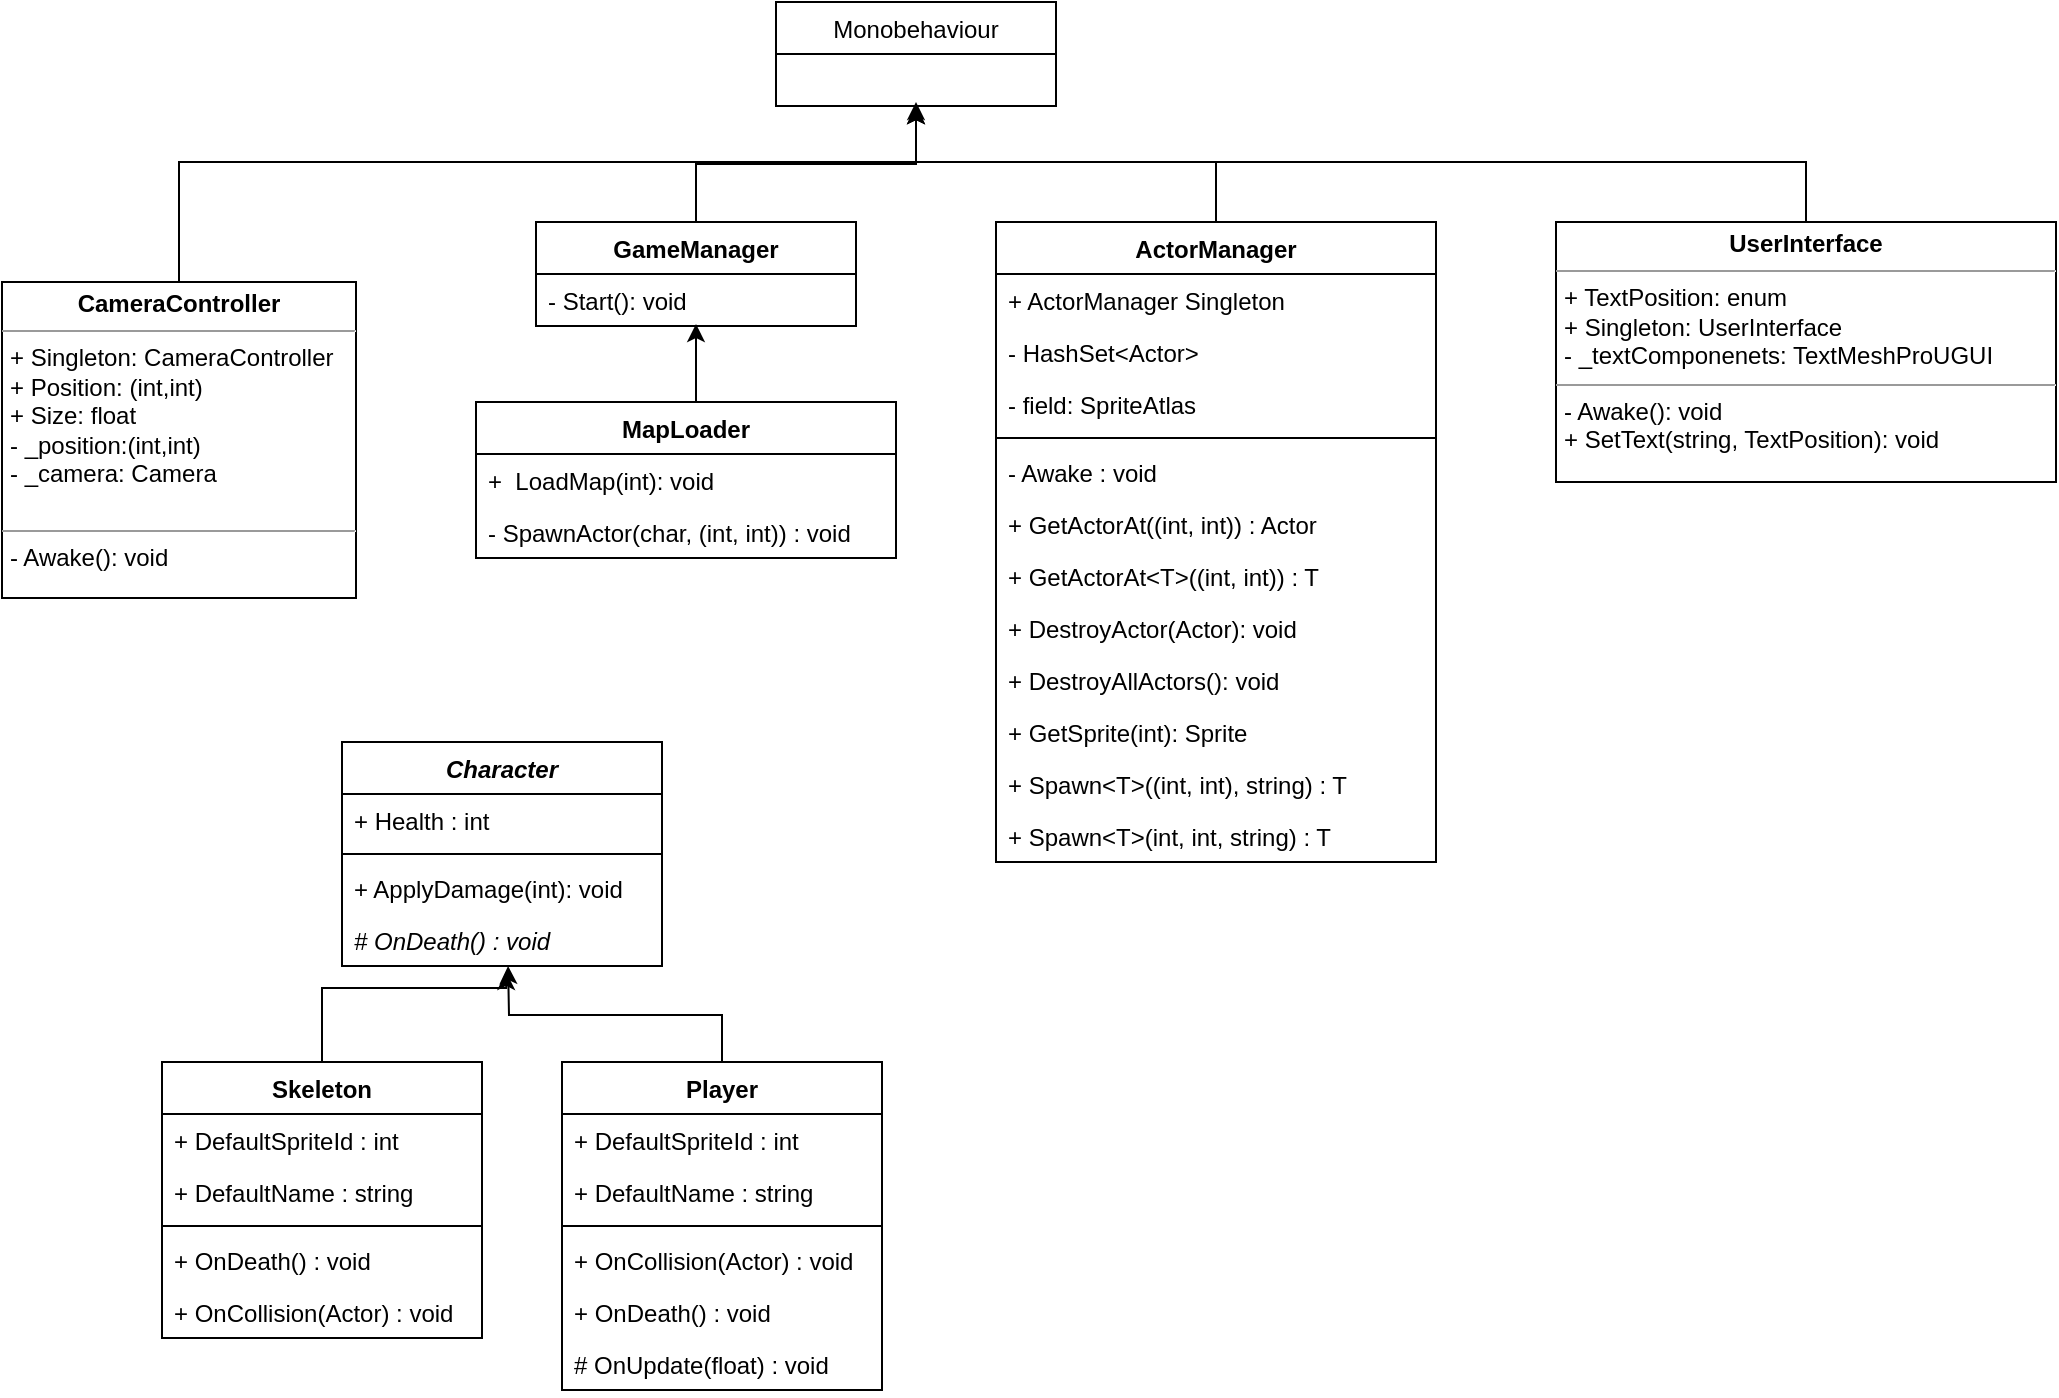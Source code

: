 <mxfile version="16.5.2" type="device"><diagram id="NPIlLK_djO8IKwcjyowy" name="Page-1"><mxGraphModel dx="2249" dy="772" grid="1" gridSize="10" guides="1" tooltips="1" connect="1" arrows="1" fold="1" page="1" pageScale="1" pageWidth="827" pageHeight="1169" math="0" shadow="0"><root><mxCell id="0"/><mxCell id="1" parent="0"/><mxCell id="Y-Rcbxi7EnI5lP7tNdnK-41" style="edgeStyle=orthogonalEdgeStyle;rounded=0;orthogonalLoop=1;jettySize=auto;html=1;exitX=0.5;exitY=0;exitDx=0;exitDy=0;entryX=0.5;entryY=1;entryDx=0;entryDy=0;endArrow=classic;endFill=1;" parent="1" source="Y-Rcbxi7EnI5lP7tNdnK-1" target="Y-Rcbxi7EnI5lP7tNdnK-17" edge="1"><mxGeometry relative="1" as="geometry"/></mxCell><mxCell id="Y-Rcbxi7EnI5lP7tNdnK-1" value="GameManager" style="swimlane;fontStyle=1;align=center;verticalAlign=top;childLayout=stackLayout;horizontal=1;startSize=26;horizontalStack=0;resizeParent=1;resizeParentMax=0;resizeLast=0;collapsible=1;marginBottom=0;" parent="1" vertex="1"><mxGeometry x="240" y="110" width="160" height="52" as="geometry"/></mxCell><mxCell id="Y-Rcbxi7EnI5lP7tNdnK-4" value="- Start(): void" style="text;strokeColor=none;fillColor=none;align=left;verticalAlign=top;spacingLeft=4;spacingRight=4;overflow=hidden;rotatable=0;points=[[0,0.5],[1,0.5]];portConstraint=eastwest;" parent="Y-Rcbxi7EnI5lP7tNdnK-1" vertex="1"><mxGeometry y="26" width="160" height="26" as="geometry"/></mxCell><mxCell id="Y-Rcbxi7EnI5lP7tNdnK-49" style="edgeStyle=orthogonalEdgeStyle;rounded=0;orthogonalLoop=1;jettySize=auto;html=1;exitX=0.5;exitY=0;exitDx=0;exitDy=0;entryX=0.5;entryY=0.962;entryDx=0;entryDy=0;entryPerimeter=0;endArrow=classic;endFill=1;" parent="1" source="Y-Rcbxi7EnI5lP7tNdnK-5" target="Y-Rcbxi7EnI5lP7tNdnK-4" edge="1"><mxGeometry relative="1" as="geometry"/></mxCell><mxCell id="Y-Rcbxi7EnI5lP7tNdnK-5" value="MapLoader" style="swimlane;fontStyle=1;align=center;verticalAlign=top;childLayout=stackLayout;horizontal=1;startSize=26;horizontalStack=0;resizeParent=1;resizeParentMax=0;resizeLast=0;collapsible=1;marginBottom=0;" parent="1" vertex="1"><mxGeometry x="210" y="200" width="210" height="78" as="geometry"/></mxCell><mxCell id="Y-Rcbxi7EnI5lP7tNdnK-8" value="+  LoadMap(int): void&#xA;" style="text;strokeColor=none;fillColor=none;align=left;verticalAlign=top;spacingLeft=4;spacingRight=4;overflow=hidden;rotatable=0;points=[[0,0.5],[1,0.5]];portConstraint=eastwest;" parent="Y-Rcbxi7EnI5lP7tNdnK-5" vertex="1"><mxGeometry y="26" width="210" height="26" as="geometry"/></mxCell><mxCell id="Y-Rcbxi7EnI5lP7tNdnK-9" value="- SpawnActor(char, (int, int)) : void" style="text;strokeColor=none;fillColor=none;align=left;verticalAlign=top;spacingLeft=4;spacingRight=4;overflow=hidden;rotatable=0;points=[[0,0.5],[1,0.5]];portConstraint=eastwest;" parent="Y-Rcbxi7EnI5lP7tNdnK-5" vertex="1"><mxGeometry y="52" width="210" height="26" as="geometry"/></mxCell><mxCell id="Y-Rcbxi7EnI5lP7tNdnK-40" style="edgeStyle=orthogonalEdgeStyle;rounded=0;orthogonalLoop=1;jettySize=auto;html=1;exitX=0.5;exitY=0;exitDx=0;exitDy=0;endArrow=classic;endFill=1;" parent="1" source="Y-Rcbxi7EnI5lP7tNdnK-11" edge="1"><mxGeometry relative="1" as="geometry"><mxPoint x="430" y="50" as="targetPoint"/><Array as="points"><mxPoint x="580" y="80"/><mxPoint x="430" y="80"/></Array></mxGeometry></mxCell><mxCell id="Y-Rcbxi7EnI5lP7tNdnK-11" value="ActorManager" style="swimlane;fontStyle=1;align=center;verticalAlign=top;childLayout=stackLayout;horizontal=1;startSize=26;horizontalStack=0;resizeParent=1;resizeParentMax=0;resizeLast=0;collapsible=1;marginBottom=0;" parent="1" vertex="1"><mxGeometry x="470" y="110" width="220" height="320" as="geometry"/></mxCell><mxCell id="Y-Rcbxi7EnI5lP7tNdnK-15" value="+ ActorManager Singleton" style="text;strokeColor=none;fillColor=none;align=left;verticalAlign=top;spacingLeft=4;spacingRight=4;overflow=hidden;rotatable=0;points=[[0,0.5],[1,0.5]];portConstraint=eastwest;" parent="Y-Rcbxi7EnI5lP7tNdnK-11" vertex="1"><mxGeometry y="26" width="220" height="26" as="geometry"/></mxCell><mxCell id="Y-Rcbxi7EnI5lP7tNdnK-16" value="- HashSet&lt;Actor&gt;" style="text;strokeColor=none;fillColor=none;align=left;verticalAlign=top;spacingLeft=4;spacingRight=4;overflow=hidden;rotatable=0;points=[[0,0.5],[1,0.5]];portConstraint=eastwest;" parent="Y-Rcbxi7EnI5lP7tNdnK-11" vertex="1"><mxGeometry y="52" width="220" height="26" as="geometry"/></mxCell><mxCell id="Y-Rcbxi7EnI5lP7tNdnK-12" value="- field: SpriteAtlas" style="text;strokeColor=none;fillColor=none;align=left;verticalAlign=top;spacingLeft=4;spacingRight=4;overflow=hidden;rotatable=0;points=[[0,0.5],[1,0.5]];portConstraint=eastwest;" parent="Y-Rcbxi7EnI5lP7tNdnK-11" vertex="1"><mxGeometry y="78" width="220" height="26" as="geometry"/></mxCell><mxCell id="Y-Rcbxi7EnI5lP7tNdnK-13" value="" style="line;strokeWidth=1;fillColor=none;align=left;verticalAlign=middle;spacingTop=-1;spacingLeft=3;spacingRight=3;rotatable=0;labelPosition=right;points=[];portConstraint=eastwest;" parent="Y-Rcbxi7EnI5lP7tNdnK-11" vertex="1"><mxGeometry y="104" width="220" height="8" as="geometry"/></mxCell><mxCell id="Y-Rcbxi7EnI5lP7tNdnK-14" value="- Awake : void" style="text;strokeColor=none;fillColor=none;align=left;verticalAlign=top;spacingLeft=4;spacingRight=4;overflow=hidden;rotatable=0;points=[[0,0.5],[1,0.5]];portConstraint=eastwest;" parent="Y-Rcbxi7EnI5lP7tNdnK-11" vertex="1"><mxGeometry y="112" width="220" height="26" as="geometry"/></mxCell><mxCell id="Y-Rcbxi7EnI5lP7tNdnK-21" value="+ GetActorAt((int, int)) : Actor" style="text;strokeColor=none;fillColor=none;align=left;verticalAlign=top;spacingLeft=4;spacingRight=4;overflow=hidden;rotatable=0;points=[[0,0.5],[1,0.5]];portConstraint=eastwest;" parent="Y-Rcbxi7EnI5lP7tNdnK-11" vertex="1"><mxGeometry y="138" width="220" height="26" as="geometry"/></mxCell><mxCell id="Y-Rcbxi7EnI5lP7tNdnK-22" value="+ GetActorAt&lt;T&gt;((int, int)) : T" style="text;strokeColor=none;fillColor=none;align=left;verticalAlign=top;spacingLeft=4;spacingRight=4;overflow=hidden;rotatable=0;points=[[0,0.5],[1,0.5]];portConstraint=eastwest;" parent="Y-Rcbxi7EnI5lP7tNdnK-11" vertex="1"><mxGeometry y="164" width="220" height="26" as="geometry"/></mxCell><mxCell id="Y-Rcbxi7EnI5lP7tNdnK-23" value="+ DestroyActor(Actor): void" style="text;strokeColor=none;fillColor=none;align=left;verticalAlign=top;spacingLeft=4;spacingRight=4;overflow=hidden;rotatable=0;points=[[0,0.5],[1,0.5]];portConstraint=eastwest;" parent="Y-Rcbxi7EnI5lP7tNdnK-11" vertex="1"><mxGeometry y="190" width="220" height="26" as="geometry"/></mxCell><mxCell id="Y-Rcbxi7EnI5lP7tNdnK-24" value="+ DestroyAllActors(): void" style="text;strokeColor=none;fillColor=none;align=left;verticalAlign=top;spacingLeft=4;spacingRight=4;overflow=hidden;rotatable=0;points=[[0,0.5],[1,0.5]];portConstraint=eastwest;" parent="Y-Rcbxi7EnI5lP7tNdnK-11" vertex="1"><mxGeometry y="216" width="220" height="26" as="geometry"/></mxCell><mxCell id="Y-Rcbxi7EnI5lP7tNdnK-25" value="+ GetSprite(int): Sprite" style="text;strokeColor=none;fillColor=none;align=left;verticalAlign=top;spacingLeft=4;spacingRight=4;overflow=hidden;rotatable=0;points=[[0,0.5],[1,0.5]];portConstraint=eastwest;" parent="Y-Rcbxi7EnI5lP7tNdnK-11" vertex="1"><mxGeometry y="242" width="220" height="26" as="geometry"/></mxCell><mxCell id="Y-Rcbxi7EnI5lP7tNdnK-27" value="+ Spawn&lt;T&gt;((int, int), string) : T" style="text;strokeColor=none;fillColor=none;align=left;verticalAlign=top;spacingLeft=4;spacingRight=4;overflow=hidden;rotatable=0;points=[[0,0.5],[1,0.5]];portConstraint=eastwest;" parent="Y-Rcbxi7EnI5lP7tNdnK-11" vertex="1"><mxGeometry y="268" width="220" height="26" as="geometry"/></mxCell><mxCell id="Y-Rcbxi7EnI5lP7tNdnK-29" value="+ Spawn&lt;T&gt;(int, int, string) : T" style="text;strokeColor=none;fillColor=none;align=left;verticalAlign=top;spacingLeft=4;spacingRight=4;overflow=hidden;rotatable=0;points=[[0,0.5],[1,0.5]];portConstraint=eastwest;" parent="Y-Rcbxi7EnI5lP7tNdnK-11" vertex="1"><mxGeometry y="294" width="220" height="26" as="geometry"/></mxCell><mxCell id="Y-Rcbxi7EnI5lP7tNdnK-17" value="Monobehaviour" style="swimlane;fontStyle=0;childLayout=stackLayout;horizontal=1;startSize=26;fillColor=none;horizontalStack=0;resizeParent=1;resizeParentMax=0;resizeLast=0;collapsible=1;marginBottom=0;" parent="1" vertex="1"><mxGeometry x="360" width="140" height="52" as="geometry"/></mxCell><mxCell id="Y-Rcbxi7EnI5lP7tNdnK-38" style="edgeStyle=orthogonalEdgeStyle;rounded=0;orthogonalLoop=1;jettySize=auto;html=1;exitX=0.5;exitY=0;exitDx=0;exitDy=0;entryX=0.5;entryY=1;entryDx=0;entryDy=0;endArrow=classic;endFill=1;" parent="1" source="F_jWcHwLa_KcKl64AkQ--5" target="Y-Rcbxi7EnI5lP7tNdnK-17" edge="1"><mxGeometry relative="1" as="geometry"><mxPoint x="130" y="110" as="sourcePoint"/><Array as="points"><mxPoint x="62" y="80"/><mxPoint x="430" y="80"/></Array></mxGeometry></mxCell><mxCell id="Y-Rcbxi7EnI5lP7tNdnK-50" value="Character" style="swimlane;fontStyle=3;align=center;verticalAlign=top;childLayout=stackLayout;horizontal=1;startSize=26;horizontalStack=0;resizeParent=1;resizeParentMax=0;resizeLast=0;collapsible=1;marginBottom=0;" parent="1" vertex="1"><mxGeometry x="143" y="370" width="160" height="112" as="geometry"/></mxCell><mxCell id="Y-Rcbxi7EnI5lP7tNdnK-59" value="+ Health : int" style="text;strokeColor=none;fillColor=none;align=left;verticalAlign=top;spacingLeft=4;spacingRight=4;overflow=hidden;rotatable=0;points=[[0,0.5],[1,0.5]];portConstraint=eastwest;" parent="Y-Rcbxi7EnI5lP7tNdnK-50" vertex="1"><mxGeometry y="26" width="160" height="26" as="geometry"/></mxCell><mxCell id="Y-Rcbxi7EnI5lP7tNdnK-52" value="" style="line;strokeWidth=1;fillColor=none;align=left;verticalAlign=middle;spacingTop=-1;spacingLeft=3;spacingRight=3;rotatable=0;labelPosition=right;points=[];portConstraint=eastwest;" parent="Y-Rcbxi7EnI5lP7tNdnK-50" vertex="1"><mxGeometry y="52" width="160" height="8" as="geometry"/></mxCell><mxCell id="Y-Rcbxi7EnI5lP7tNdnK-61" value="+ ApplyDamage(int): void" style="text;strokeColor=none;fillColor=none;align=left;verticalAlign=top;spacingLeft=4;spacingRight=4;overflow=hidden;rotatable=0;points=[[0,0.5],[1,0.5]];portConstraint=eastwest;" parent="Y-Rcbxi7EnI5lP7tNdnK-50" vertex="1"><mxGeometry y="60" width="160" height="26" as="geometry"/></mxCell><mxCell id="Y-Rcbxi7EnI5lP7tNdnK-68" value="# OnDeath() : void" style="text;strokeColor=none;fillColor=none;align=left;verticalAlign=top;spacingLeft=4;spacingRight=4;overflow=hidden;rotatable=0;points=[[0,0.5],[1,0.5]];portConstraint=eastwest;fontStyle=2" parent="Y-Rcbxi7EnI5lP7tNdnK-50" vertex="1"><mxGeometry y="86" width="160" height="26" as="geometry"/></mxCell><mxCell id="Y-Rcbxi7EnI5lP7tNdnK-67" style="edgeStyle=orthogonalEdgeStyle;rounded=0;orthogonalLoop=1;jettySize=auto;html=1;exitX=0.5;exitY=0;exitDx=0;exitDy=0;entryX=0.519;entryY=1;entryDx=0;entryDy=0;entryPerimeter=0;endArrow=classic;endFill=1;" parent="1" source="Y-Rcbxi7EnI5lP7tNdnK-58" edge="1"><mxGeometry relative="1" as="geometry"><mxPoint x="226.04" y="482" as="targetPoint"/></mxGeometry></mxCell><mxCell id="Y-Rcbxi7EnI5lP7tNdnK-58" value="Player" style="swimlane;fontStyle=1;align=center;verticalAlign=top;childLayout=stackLayout;horizontal=1;startSize=26;horizontalStack=0;resizeParent=1;resizeParentMax=0;resizeLast=0;collapsible=1;marginBottom=0;" parent="1" vertex="1"><mxGeometry x="253" y="530" width="160" height="164" as="geometry"/></mxCell><mxCell id="Y-Rcbxi7EnI5lP7tNdnK-72" value="+ DefaultSpriteId : int" style="text;strokeColor=none;fillColor=none;align=left;verticalAlign=top;spacingLeft=4;spacingRight=4;overflow=hidden;rotatable=0;points=[[0,0.5],[1,0.5]];portConstraint=eastwest;" parent="Y-Rcbxi7EnI5lP7tNdnK-58" vertex="1"><mxGeometry y="26" width="160" height="26" as="geometry"/></mxCell><mxCell id="Y-Rcbxi7EnI5lP7tNdnK-73" value="+ DefaultName : string" style="text;strokeColor=none;fillColor=none;align=left;verticalAlign=top;spacingLeft=4;spacingRight=4;overflow=hidden;rotatable=0;points=[[0,0.5],[1,0.5]];portConstraint=eastwest;" parent="Y-Rcbxi7EnI5lP7tNdnK-58" vertex="1"><mxGeometry y="52" width="160" height="26" as="geometry"/></mxCell><mxCell id="Y-Rcbxi7EnI5lP7tNdnK-60" value="" style="line;strokeWidth=1;fillColor=none;align=left;verticalAlign=middle;spacingTop=-1;spacingLeft=3;spacingRight=3;rotatable=0;labelPosition=right;points=[];portConstraint=eastwest;" parent="Y-Rcbxi7EnI5lP7tNdnK-58" vertex="1"><mxGeometry y="78" width="160" height="8" as="geometry"/></mxCell><mxCell id="Y-Rcbxi7EnI5lP7tNdnK-75" value="+ OnCollision(Actor) : void" style="text;strokeColor=none;fillColor=none;align=left;verticalAlign=top;spacingLeft=4;spacingRight=4;overflow=hidden;rotatable=0;points=[[0,0.5],[1,0.5]];portConstraint=eastwest;" parent="Y-Rcbxi7EnI5lP7tNdnK-58" vertex="1"><mxGeometry y="86" width="160" height="26" as="geometry"/></mxCell><mxCell id="Y-Rcbxi7EnI5lP7tNdnK-74" value="+ OnDeath() : void&#xA;" style="text;strokeColor=none;fillColor=none;align=left;verticalAlign=top;spacingLeft=4;spacingRight=4;overflow=hidden;rotatable=0;points=[[0,0.5],[1,0.5]];portConstraint=eastwest;" parent="Y-Rcbxi7EnI5lP7tNdnK-58" vertex="1"><mxGeometry y="112" width="160" height="26" as="geometry"/></mxCell><mxCell id="Y-Rcbxi7EnI5lP7tNdnK-71" value="# OnUpdate(float) : void" style="text;strokeColor=none;fillColor=none;align=left;verticalAlign=top;spacingLeft=4;spacingRight=4;overflow=hidden;rotatable=0;points=[[0,0.5],[1,0.5]];portConstraint=eastwest;" parent="Y-Rcbxi7EnI5lP7tNdnK-58" vertex="1"><mxGeometry y="138" width="160" height="26" as="geometry"/></mxCell><mxCell id="Y-Rcbxi7EnI5lP7tNdnK-66" style="edgeStyle=orthogonalEdgeStyle;rounded=0;orthogonalLoop=1;jettySize=auto;html=1;exitX=0.5;exitY=0;exitDx=0;exitDy=0;entryX=0.513;entryY=1.115;entryDx=0;entryDy=0;entryPerimeter=0;endArrow=classic;endFill=1;" parent="1" source="Y-Rcbxi7EnI5lP7tNdnK-62" edge="1"><mxGeometry relative="1" as="geometry"><mxPoint x="225.08" y="484.99" as="targetPoint"/><Array as="points"><mxPoint x="133" y="493"/><mxPoint x="225" y="493"/></Array></mxGeometry></mxCell><mxCell id="Y-Rcbxi7EnI5lP7tNdnK-62" value="Skeleton" style="swimlane;fontStyle=1;align=center;verticalAlign=top;childLayout=stackLayout;horizontal=1;startSize=26;horizontalStack=0;resizeParent=1;resizeParentMax=0;resizeLast=0;collapsible=1;marginBottom=0;" parent="1" vertex="1"><mxGeometry x="53" y="530" width="160" height="138" as="geometry"/></mxCell><mxCell id="Y-Rcbxi7EnI5lP7tNdnK-63" value="+ DefaultSpriteId : int" style="text;strokeColor=none;fillColor=none;align=left;verticalAlign=top;spacingLeft=4;spacingRight=4;overflow=hidden;rotatable=0;points=[[0,0.5],[1,0.5]];portConstraint=eastwest;" parent="Y-Rcbxi7EnI5lP7tNdnK-62" vertex="1"><mxGeometry y="26" width="160" height="26" as="geometry"/></mxCell><mxCell id="Y-Rcbxi7EnI5lP7tNdnK-69" value="+ DefaultName : string" style="text;strokeColor=none;fillColor=none;align=left;verticalAlign=top;spacingLeft=4;spacingRight=4;overflow=hidden;rotatable=0;points=[[0,0.5],[1,0.5]];portConstraint=eastwest;" parent="Y-Rcbxi7EnI5lP7tNdnK-62" vertex="1"><mxGeometry y="52" width="160" height="26" as="geometry"/></mxCell><mxCell id="Y-Rcbxi7EnI5lP7tNdnK-64" value="" style="line;strokeWidth=1;fillColor=none;align=left;verticalAlign=middle;spacingTop=-1;spacingLeft=3;spacingRight=3;rotatable=0;labelPosition=right;points=[];portConstraint=eastwest;" parent="Y-Rcbxi7EnI5lP7tNdnK-62" vertex="1"><mxGeometry y="78" width="160" height="8" as="geometry"/></mxCell><mxCell id="Y-Rcbxi7EnI5lP7tNdnK-65" value="+ OnDeath() : void&#xA;" style="text;strokeColor=none;fillColor=none;align=left;verticalAlign=top;spacingLeft=4;spacingRight=4;overflow=hidden;rotatable=0;points=[[0,0.5],[1,0.5]];portConstraint=eastwest;" parent="Y-Rcbxi7EnI5lP7tNdnK-62" vertex="1"><mxGeometry y="86" width="160" height="26" as="geometry"/></mxCell><mxCell id="Y-Rcbxi7EnI5lP7tNdnK-70" value="+ OnCollision(Actor) : void" style="text;strokeColor=none;fillColor=none;align=left;verticalAlign=top;spacingLeft=4;spacingRight=4;overflow=hidden;rotatable=0;points=[[0,0.5],[1,0.5]];portConstraint=eastwest;" parent="Y-Rcbxi7EnI5lP7tNdnK-62" vertex="1"><mxGeometry y="112" width="160" height="26" as="geometry"/></mxCell><mxCell id="F_jWcHwLa_KcKl64AkQ--4" style="edgeStyle=orthogonalEdgeStyle;rounded=0;orthogonalLoop=1;jettySize=auto;html=1;entryX=0.5;entryY=1;entryDx=0;entryDy=0;" edge="1" parent="1" source="F_jWcHwLa_KcKl64AkQ--3" target="Y-Rcbxi7EnI5lP7tNdnK-17"><mxGeometry relative="1" as="geometry"><Array as="points"><mxPoint x="875" y="80"/><mxPoint x="430" y="80"/></Array></mxGeometry></mxCell><mxCell id="F_jWcHwLa_KcKl64AkQ--3" value="&lt;p style=&quot;margin: 0px ; margin-top: 4px ; text-align: center&quot;&gt;&lt;b&gt;UserInterface&lt;/b&gt;&lt;br&gt;&lt;/p&gt;&lt;hr size=&quot;1&quot;&gt;&lt;p style=&quot;margin: 0px ; margin-left: 4px&quot;&gt;+ TextPosition: enum&lt;/p&gt;&lt;p style=&quot;margin: 0px ; margin-left: 4px&quot;&gt;+ Singleton: UserInterface&lt;/p&gt;&lt;p style=&quot;margin: 0px ; margin-left: 4px&quot;&gt;- _textComponenets: TextMeshProUGUI&lt;br&gt;&lt;/p&gt;&lt;hr size=&quot;1&quot;&gt;&lt;p style=&quot;margin: 0px ; margin-left: 4px&quot;&gt;- Awake(): void&lt;/p&gt;&lt;p style=&quot;margin: 0px ; margin-left: 4px&quot;&gt;+ SetText(string, TextPosition): void&lt;br&gt;&lt;/p&gt;" style="verticalAlign=top;align=left;overflow=fill;fontSize=12;fontFamily=Helvetica;html=1;" vertex="1" parent="1"><mxGeometry x="750" y="110" width="250" height="130" as="geometry"/></mxCell><mxCell id="F_jWcHwLa_KcKl64AkQ--5" value="&lt;p style=&quot;margin: 0px ; margin-top: 4px ; text-align: center&quot;&gt;&lt;b&gt;CameraController&lt;/b&gt;&lt;br&gt;&lt;/p&gt;&lt;hr size=&quot;1&quot;&gt;&lt;p style=&quot;margin: 0px ; margin-left: 4px&quot;&gt;+ Singleton: CameraController&lt;/p&gt;&lt;p style=&quot;margin: 0px ; margin-left: 4px&quot;&gt;+ Position: (int,int)&lt;/p&gt;&lt;p style=&quot;margin: 0px ; margin-left: 4px&quot;&gt;+ Size: float&lt;/p&gt;&lt;p style=&quot;margin: 0px ; margin-left: 4px&quot;&gt;- _position:(int,int)&lt;/p&gt;&lt;p style=&quot;margin: 0px ; margin-left: 4px&quot;&gt;- _camera: Camera&lt;/p&gt;&lt;p style=&quot;margin: 0px ; margin-left: 4px&quot;&gt;&lt;br&gt;&lt;/p&gt;&lt;hr size=&quot;1&quot;&gt;&lt;p style=&quot;margin: 0px ; margin-left: 4px&quot;&gt;- Awake(): void&lt;br&gt;&lt;/p&gt;" style="verticalAlign=top;align=left;overflow=fill;fontSize=12;fontFamily=Helvetica;html=1;" vertex="1" parent="1"><mxGeometry x="-27" y="140" width="177" height="158" as="geometry"/></mxCell></root></mxGraphModel></diagram></mxfile>
